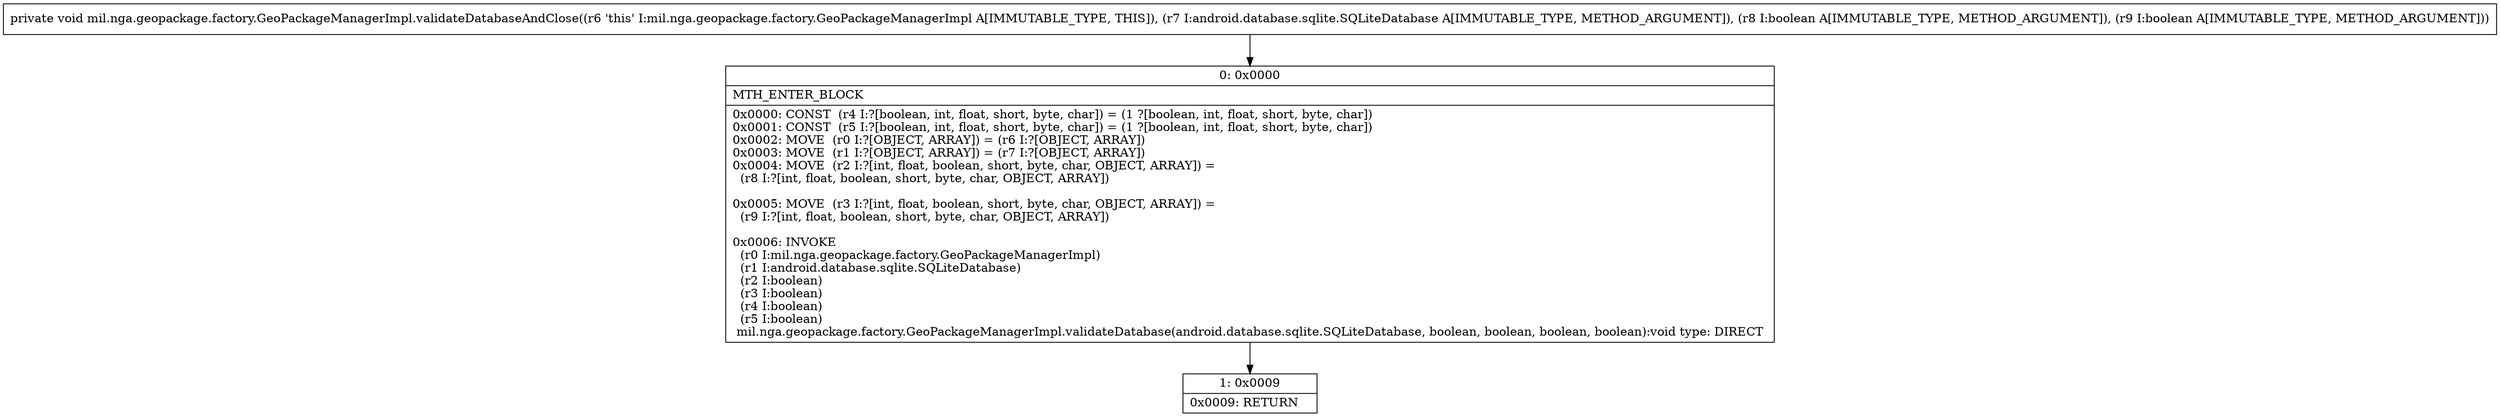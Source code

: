 digraph "CFG formil.nga.geopackage.factory.GeoPackageManagerImpl.validateDatabaseAndClose(Landroid\/database\/sqlite\/SQLiteDatabase;ZZ)V" {
Node_0 [shape=record,label="{0\:\ 0x0000|MTH_ENTER_BLOCK\l|0x0000: CONST  (r4 I:?[boolean, int, float, short, byte, char]) = (1 ?[boolean, int, float, short, byte, char]) \l0x0001: CONST  (r5 I:?[boolean, int, float, short, byte, char]) = (1 ?[boolean, int, float, short, byte, char]) \l0x0002: MOVE  (r0 I:?[OBJECT, ARRAY]) = (r6 I:?[OBJECT, ARRAY]) \l0x0003: MOVE  (r1 I:?[OBJECT, ARRAY]) = (r7 I:?[OBJECT, ARRAY]) \l0x0004: MOVE  (r2 I:?[int, float, boolean, short, byte, char, OBJECT, ARRAY]) = \l  (r8 I:?[int, float, boolean, short, byte, char, OBJECT, ARRAY])\l \l0x0005: MOVE  (r3 I:?[int, float, boolean, short, byte, char, OBJECT, ARRAY]) = \l  (r9 I:?[int, float, boolean, short, byte, char, OBJECT, ARRAY])\l \l0x0006: INVOKE  \l  (r0 I:mil.nga.geopackage.factory.GeoPackageManagerImpl)\l  (r1 I:android.database.sqlite.SQLiteDatabase)\l  (r2 I:boolean)\l  (r3 I:boolean)\l  (r4 I:boolean)\l  (r5 I:boolean)\l mil.nga.geopackage.factory.GeoPackageManagerImpl.validateDatabase(android.database.sqlite.SQLiteDatabase, boolean, boolean, boolean, boolean):void type: DIRECT \l}"];
Node_1 [shape=record,label="{1\:\ 0x0009|0x0009: RETURN   \l}"];
MethodNode[shape=record,label="{private void mil.nga.geopackage.factory.GeoPackageManagerImpl.validateDatabaseAndClose((r6 'this' I:mil.nga.geopackage.factory.GeoPackageManagerImpl A[IMMUTABLE_TYPE, THIS]), (r7 I:android.database.sqlite.SQLiteDatabase A[IMMUTABLE_TYPE, METHOD_ARGUMENT]), (r8 I:boolean A[IMMUTABLE_TYPE, METHOD_ARGUMENT]), (r9 I:boolean A[IMMUTABLE_TYPE, METHOD_ARGUMENT])) }"];
MethodNode -> Node_0;
Node_0 -> Node_1;
}

